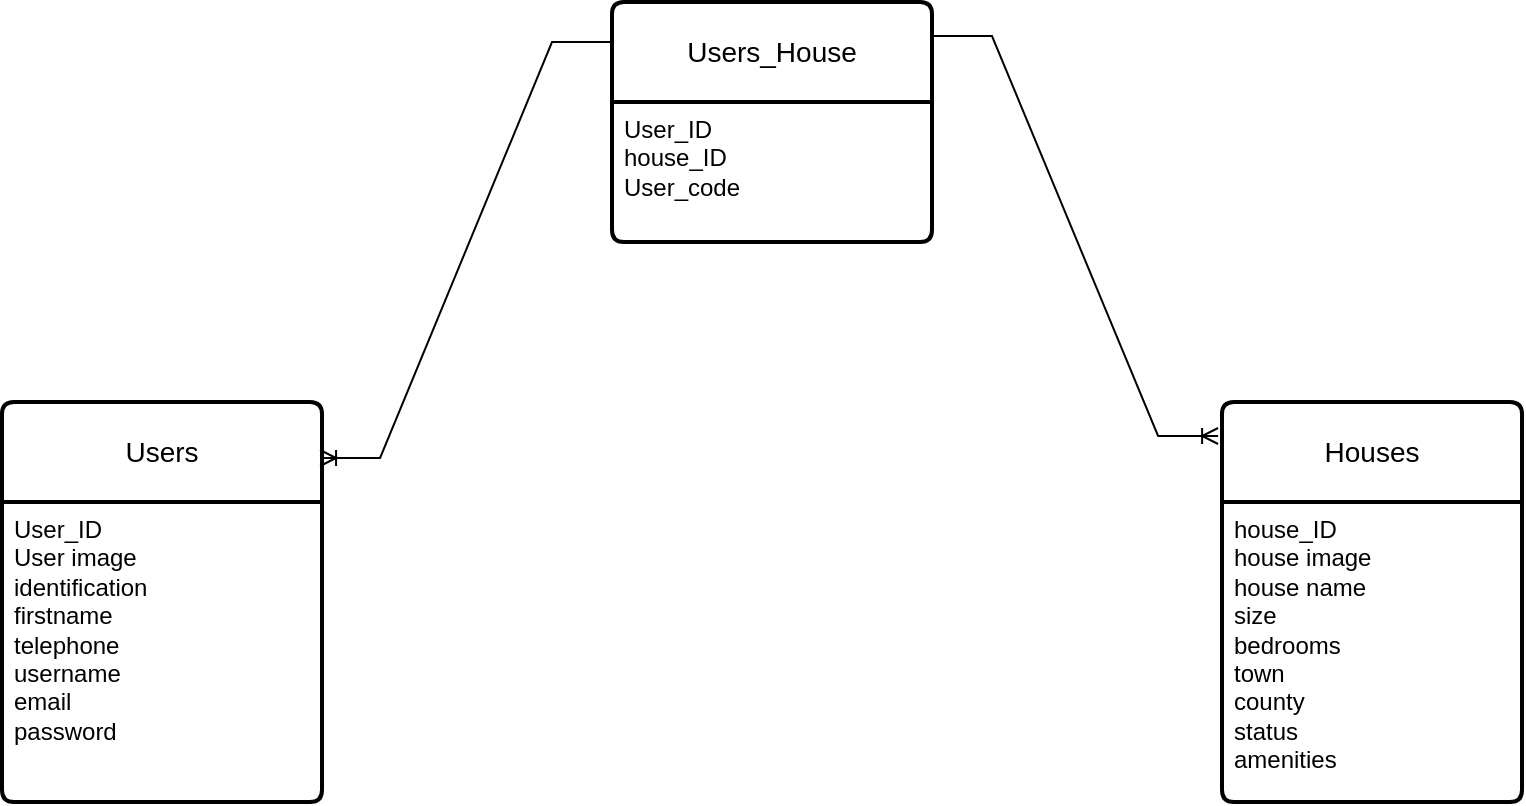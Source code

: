 <mxfile version="22.0.4" type="github">
  <diagram id="R2lEEEUBdFMjLlhIrx00" name="Page-1">
    <mxGraphModel dx="954" dy="647" grid="1" gridSize="10" guides="1" tooltips="1" connect="1" arrows="1" fold="1" page="1" pageScale="1" pageWidth="850" pageHeight="1100" math="0" shadow="0" extFonts="Permanent Marker^https://fonts.googleapis.com/css?family=Permanent+Marker">
      <root>
        <mxCell id="0" />
        <mxCell id="1" parent="0" />
        <mxCell id="PkmYTVWjFRIUk0D2hP3R-5" value="Users" style="swimlane;childLayout=stackLayout;horizontal=1;startSize=50;horizontalStack=0;rounded=1;fontSize=14;fontStyle=0;strokeWidth=2;resizeParent=0;resizeLast=1;shadow=0;dashed=0;align=center;arcSize=4;whiteSpace=wrap;html=1;" vertex="1" parent="1">
          <mxGeometry x="40" y="280" width="160" height="200" as="geometry" />
        </mxCell>
        <mxCell id="PkmYTVWjFRIUk0D2hP3R-6" value="User_ID&lt;br&gt;User image&lt;br&gt;identification&lt;br&gt;firstname&lt;br&gt;telephone&lt;br&gt;username&lt;br&gt;email&lt;br&gt;password&lt;br&gt;&lt;br&gt;" style="align=left;strokeColor=none;fillColor=none;spacingLeft=4;fontSize=12;verticalAlign=top;resizable=0;rotatable=0;part=1;html=1;" vertex="1" parent="PkmYTVWjFRIUk0D2hP3R-5">
          <mxGeometry y="50" width="160" height="150" as="geometry" />
        </mxCell>
        <mxCell id="PkmYTVWjFRIUk0D2hP3R-14" value="Houses" style="swimlane;childLayout=stackLayout;horizontal=1;startSize=50;horizontalStack=0;rounded=1;fontSize=14;fontStyle=0;strokeWidth=2;resizeParent=0;resizeLast=1;shadow=0;dashed=0;align=center;arcSize=4;whiteSpace=wrap;html=1;" vertex="1" parent="1">
          <mxGeometry x="650" y="280" width="150" height="200" as="geometry" />
        </mxCell>
        <mxCell id="PkmYTVWjFRIUk0D2hP3R-15" value="house_ID&lt;br&gt;house image&lt;br&gt;house name&lt;br&gt;size&lt;br&gt;bedrooms&lt;br&gt;town&lt;br&gt;county&lt;br&gt;status&lt;br&gt;amenities&lt;br&gt;&lt;br&gt;" style="align=left;strokeColor=none;fillColor=none;spacingLeft=4;fontSize=12;verticalAlign=top;resizable=0;rotatable=0;part=1;html=1;" vertex="1" parent="PkmYTVWjFRIUk0D2hP3R-14">
          <mxGeometry y="50" width="150" height="150" as="geometry" />
        </mxCell>
        <mxCell id="PkmYTVWjFRIUk0D2hP3R-19" value="Users_House" style="swimlane;childLayout=stackLayout;horizontal=1;startSize=50;horizontalStack=0;rounded=1;fontSize=14;fontStyle=0;strokeWidth=2;resizeParent=0;resizeLast=1;shadow=0;dashed=0;align=center;arcSize=4;whiteSpace=wrap;html=1;" vertex="1" parent="1">
          <mxGeometry x="345" y="80" width="160" height="120" as="geometry" />
        </mxCell>
        <mxCell id="PkmYTVWjFRIUk0D2hP3R-20" value="User_ID&lt;br&gt;house_ID&lt;br&gt;User_code&lt;br&gt;&lt;br&gt;&lt;br&gt;&lt;br&gt;" style="align=left;strokeColor=none;fillColor=none;spacingLeft=4;fontSize=12;verticalAlign=top;resizable=0;rotatable=0;part=1;html=1;" vertex="1" parent="PkmYTVWjFRIUk0D2hP3R-19">
          <mxGeometry y="50" width="160" height="70" as="geometry" />
        </mxCell>
        <mxCell id="PkmYTVWjFRIUk0D2hP3R-21" value="" style="edgeStyle=entityRelationEdgeStyle;fontSize=12;html=1;endArrow=ERoneToMany;rounded=0;entryX=-0.013;entryY=0.085;entryDx=0;entryDy=0;entryPerimeter=0;exitX=1;exitY=0.142;exitDx=0;exitDy=0;exitPerimeter=0;" edge="1" parent="1" source="PkmYTVWjFRIUk0D2hP3R-19" target="PkmYTVWjFRIUk0D2hP3R-14">
          <mxGeometry width="100" height="100" relative="1" as="geometry">
            <mxPoint x="380" y="300" as="sourcePoint" />
            <mxPoint x="480" y="200" as="targetPoint" />
          </mxGeometry>
        </mxCell>
        <mxCell id="PkmYTVWjFRIUk0D2hP3R-22" value="" style="edgeStyle=entityRelationEdgeStyle;fontSize=12;html=1;endArrow=ERoneToMany;rounded=0;entryX=0.994;entryY=0.14;entryDx=0;entryDy=0;entryPerimeter=0;exitX=0;exitY=0.167;exitDx=0;exitDy=0;exitPerimeter=0;" edge="1" parent="1" source="PkmYTVWjFRIUk0D2hP3R-19" target="PkmYTVWjFRIUk0D2hP3R-5">
          <mxGeometry width="100" height="100" relative="1" as="geometry">
            <mxPoint x="380" y="300" as="sourcePoint" />
            <mxPoint x="480" y="200" as="targetPoint" />
          </mxGeometry>
        </mxCell>
      </root>
    </mxGraphModel>
  </diagram>
</mxfile>
